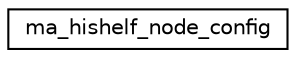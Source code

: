 digraph "Graphical Class Hierarchy"
{
 // LATEX_PDF_SIZE
  edge [fontname="Helvetica",fontsize="10",labelfontname="Helvetica",labelfontsize="10"];
  node [fontname="Helvetica",fontsize="10",shape=record];
  rankdir="LR";
  Node0 [label="ma_hishelf_node_config",height=0.2,width=0.4,color="black", fillcolor="white", style="filled",URL="$structma__hishelf__node__config.html",tooltip=" "];
}
